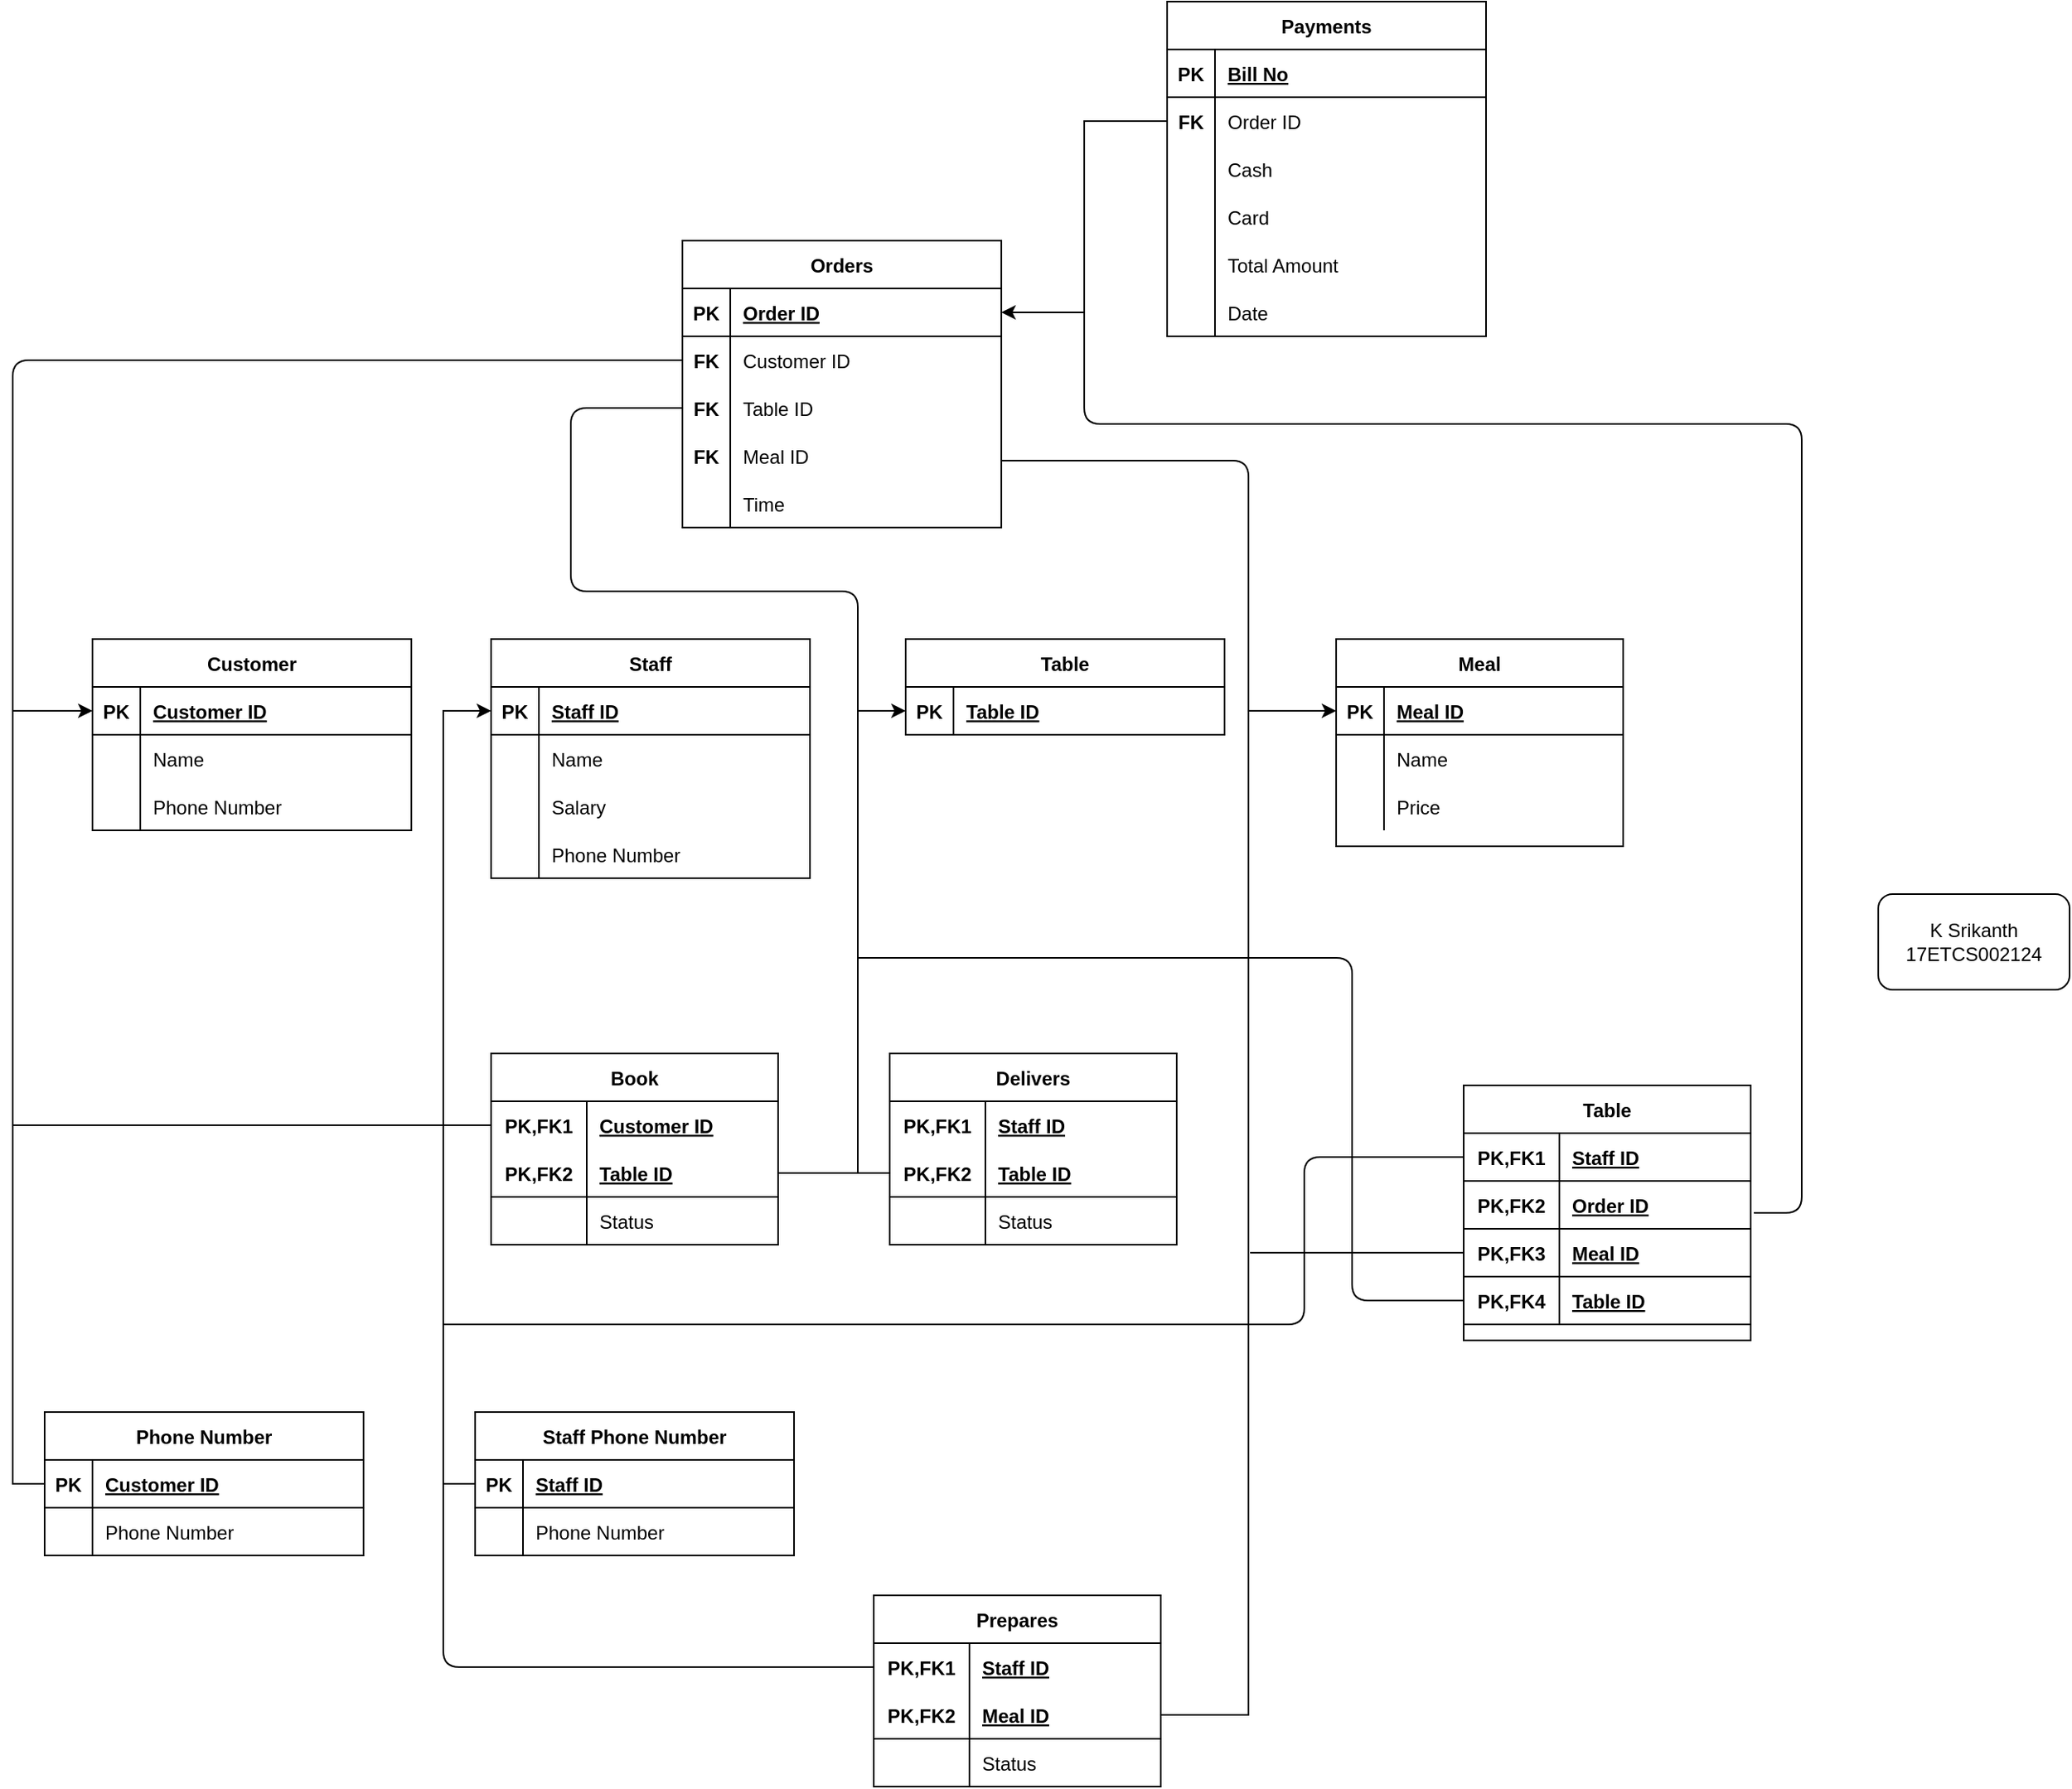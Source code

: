 <mxfile version="13.7.9" type="device"><diagram id="Jc7QZe8ZN4-g-6zNL5SC" name="Page-1"><mxGraphModel dx="1301" dy="1519" grid="1" gridSize="10" guides="1" tooltips="1" connect="1" arrows="1" fold="1" page="1" pageScale="1" pageWidth="827" pageHeight="1169" math="0" shadow="0"><root><mxCell id="0"/><mxCell id="1" parent="0"/><mxCell id="hQKMUgm7WGV3YhE-6k3r-52" value="Staff" style="shape=table;startSize=30;container=1;collapsible=1;childLayout=tableLayout;fixedRows=1;rowLines=0;fontStyle=1;align=center;resizeLast=1;" parent="1" vertex="1"><mxGeometry x="-210" y="-690" width="200" height="150" as="geometry"/></mxCell><mxCell id="hQKMUgm7WGV3YhE-6k3r-53" value="" style="shape=partialRectangle;collapsible=0;dropTarget=0;pointerEvents=0;fillColor=none;top=0;left=0;bottom=1;right=0;points=[[0,0.5],[1,0.5]];portConstraint=eastwest;" parent="hQKMUgm7WGV3YhE-6k3r-52" vertex="1"><mxGeometry y="30" width="200" height="30" as="geometry"/></mxCell><mxCell id="hQKMUgm7WGV3YhE-6k3r-54" value="PK" style="shape=partialRectangle;connectable=0;fillColor=none;top=0;left=0;bottom=0;right=0;fontStyle=1;overflow=hidden;" parent="hQKMUgm7WGV3YhE-6k3r-53" vertex="1"><mxGeometry width="30" height="30" as="geometry"/></mxCell><mxCell id="hQKMUgm7WGV3YhE-6k3r-55" value="Staff ID" style="shape=partialRectangle;connectable=0;fillColor=none;top=0;left=0;bottom=0;right=0;align=left;spacingLeft=6;fontStyle=5;overflow=hidden;" parent="hQKMUgm7WGV3YhE-6k3r-53" vertex="1"><mxGeometry x="30" width="170" height="30" as="geometry"/></mxCell><mxCell id="hQKMUgm7WGV3YhE-6k3r-56" value="" style="shape=partialRectangle;collapsible=0;dropTarget=0;pointerEvents=0;fillColor=none;top=0;left=0;bottom=0;right=0;points=[[0,0.5],[1,0.5]];portConstraint=eastwest;" parent="hQKMUgm7WGV3YhE-6k3r-52" vertex="1"><mxGeometry y="60" width="200" height="30" as="geometry"/></mxCell><mxCell id="hQKMUgm7WGV3YhE-6k3r-57" value="" style="shape=partialRectangle;connectable=0;fillColor=none;top=0;left=0;bottom=0;right=0;editable=1;overflow=hidden;" parent="hQKMUgm7WGV3YhE-6k3r-56" vertex="1"><mxGeometry width="30" height="30" as="geometry"/></mxCell><mxCell id="hQKMUgm7WGV3YhE-6k3r-58" value="Name " style="shape=partialRectangle;connectable=0;fillColor=none;top=0;left=0;bottom=0;right=0;align=left;spacingLeft=6;overflow=hidden;" parent="hQKMUgm7WGV3YhE-6k3r-56" vertex="1"><mxGeometry x="30" width="170" height="30" as="geometry"/></mxCell><mxCell id="hQKMUgm7WGV3YhE-6k3r-62" value="" style="shape=partialRectangle;collapsible=0;dropTarget=0;pointerEvents=0;fillColor=none;top=0;left=0;bottom=0;right=0;points=[[0,0.5],[1,0.5]];portConstraint=eastwest;" parent="hQKMUgm7WGV3YhE-6k3r-52" vertex="1"><mxGeometry y="90" width="200" height="30" as="geometry"/></mxCell><mxCell id="hQKMUgm7WGV3YhE-6k3r-63" value="" style="shape=partialRectangle;connectable=0;fillColor=none;top=0;left=0;bottom=0;right=0;editable=1;overflow=hidden;" parent="hQKMUgm7WGV3YhE-6k3r-62" vertex="1"><mxGeometry width="30" height="30" as="geometry"/></mxCell><mxCell id="hQKMUgm7WGV3YhE-6k3r-64" value="Salary" style="shape=partialRectangle;connectable=0;fillColor=none;top=0;left=0;bottom=0;right=0;align=left;spacingLeft=6;overflow=hidden;" parent="hQKMUgm7WGV3YhE-6k3r-62" vertex="1"><mxGeometry x="30" width="170" height="30" as="geometry"/></mxCell><mxCell id="hQKMUgm7WGV3YhE-6k3r-65" value="" style="shape=partialRectangle;collapsible=0;dropTarget=0;pointerEvents=0;fillColor=none;top=0;left=0;bottom=0;right=0;points=[[0,0.5],[1,0.5]];portConstraint=eastwest;" parent="hQKMUgm7WGV3YhE-6k3r-52" vertex="1"><mxGeometry y="120" width="200" height="30" as="geometry"/></mxCell><mxCell id="hQKMUgm7WGV3YhE-6k3r-66" value="" style="shape=partialRectangle;connectable=0;fillColor=none;top=0;left=0;bottom=0;right=0;editable=1;overflow=hidden;fontStyle=1" parent="hQKMUgm7WGV3YhE-6k3r-65" vertex="1"><mxGeometry width="30" height="30" as="geometry"/></mxCell><mxCell id="hQKMUgm7WGV3YhE-6k3r-67" value="Phone Number" style="shape=partialRectangle;connectable=0;fillColor=none;top=0;left=0;bottom=0;right=0;align=left;spacingLeft=6;overflow=hidden;" parent="hQKMUgm7WGV3YhE-6k3r-65" vertex="1"><mxGeometry x="30" width="170" height="30" as="geometry"/></mxCell><mxCell id="hQKMUgm7WGV3YhE-6k3r-28" value="Customer" style="shape=table;startSize=30;container=1;collapsible=1;childLayout=tableLayout;fixedRows=1;rowLines=0;fontStyle=1;align=center;resizeLast=1;" parent="1" vertex="1"><mxGeometry x="-460" y="-690" width="200" height="120" as="geometry"/></mxCell><mxCell id="hQKMUgm7WGV3YhE-6k3r-29" value="" style="shape=partialRectangle;collapsible=0;dropTarget=0;pointerEvents=0;fillColor=none;top=0;left=0;bottom=1;right=0;points=[[0,0.5],[1,0.5]];portConstraint=eastwest;" parent="hQKMUgm7WGV3YhE-6k3r-28" vertex="1"><mxGeometry y="30" width="200" height="30" as="geometry"/></mxCell><mxCell id="hQKMUgm7WGV3YhE-6k3r-30" value="PK" style="shape=partialRectangle;connectable=0;fillColor=none;top=0;left=0;bottom=0;right=0;fontStyle=1;overflow=hidden;" parent="hQKMUgm7WGV3YhE-6k3r-29" vertex="1"><mxGeometry width="30" height="30" as="geometry"/></mxCell><mxCell id="hQKMUgm7WGV3YhE-6k3r-31" value="Customer ID" style="shape=partialRectangle;connectable=0;fillColor=none;top=0;left=0;bottom=0;right=0;align=left;spacingLeft=6;fontStyle=5;overflow=hidden;" parent="hQKMUgm7WGV3YhE-6k3r-29" vertex="1"><mxGeometry x="30" width="170" height="30" as="geometry"/></mxCell><mxCell id="hQKMUgm7WGV3YhE-6k3r-32" value="" style="shape=partialRectangle;collapsible=0;dropTarget=0;pointerEvents=0;fillColor=none;top=0;left=0;bottom=0;right=0;points=[[0,0.5],[1,0.5]];portConstraint=eastwest;" parent="hQKMUgm7WGV3YhE-6k3r-28" vertex="1"><mxGeometry y="60" width="200" height="30" as="geometry"/></mxCell><mxCell id="hQKMUgm7WGV3YhE-6k3r-33" value="" style="shape=partialRectangle;connectable=0;fillColor=none;top=0;left=0;bottom=0;right=0;editable=1;overflow=hidden;" parent="hQKMUgm7WGV3YhE-6k3r-32" vertex="1"><mxGeometry width="30" height="30" as="geometry"/></mxCell><mxCell id="hQKMUgm7WGV3YhE-6k3r-34" value="Name" style="shape=partialRectangle;connectable=0;fillColor=none;top=0;left=0;bottom=0;right=0;align=left;spacingLeft=6;overflow=hidden;" parent="hQKMUgm7WGV3YhE-6k3r-32" vertex="1"><mxGeometry x="30" width="170" height="30" as="geometry"/></mxCell><mxCell id="hQKMUgm7WGV3YhE-6k3r-35" value="" style="shape=partialRectangle;collapsible=0;dropTarget=0;pointerEvents=0;fillColor=none;top=0;left=0;bottom=0;right=0;points=[[0,0.5],[1,0.5]];portConstraint=eastwest;" parent="hQKMUgm7WGV3YhE-6k3r-28" vertex="1"><mxGeometry y="90" width="200" height="30" as="geometry"/></mxCell><mxCell id="hQKMUgm7WGV3YhE-6k3r-36" value="" style="shape=partialRectangle;connectable=0;fillColor=none;top=0;left=0;bottom=0;right=0;editable=1;overflow=hidden;fontStyle=1" parent="hQKMUgm7WGV3YhE-6k3r-35" vertex="1"><mxGeometry width="30" height="30" as="geometry"/></mxCell><mxCell id="hQKMUgm7WGV3YhE-6k3r-37" value="Phone Number" style="shape=partialRectangle;connectable=0;fillColor=none;top=0;left=0;bottom=0;right=0;align=left;spacingLeft=6;overflow=hidden;" parent="hQKMUgm7WGV3YhE-6k3r-35" vertex="1"><mxGeometry x="30" width="170" height="30" as="geometry"/></mxCell><mxCell id="TeA_0dfh3tlMKXoR7HMo-16" style="edgeStyle=orthogonalEdgeStyle;rounded=0;orthogonalLoop=1;jettySize=auto;html=1;startArrow=classic;startFill=1;endArrow=none;endFill=0;entryX=0;entryY=0.5;entryDx=0;entryDy=0;" edge="1" parent="1" source="hQKMUgm7WGV3YhE-6k3r-53" target="hQKMUgm7WGV3YhE-6k3r-85"><mxGeometry relative="1" as="geometry"><mxPoint x="-240" y="-230" as="targetPoint"/></mxGeometry></mxCell><mxCell id="TeA_0dfh3tlMKXoR7HMo-17" style="edgeStyle=orthogonalEdgeStyle;rounded=0;orthogonalLoop=1;jettySize=auto;html=1;exitX=0;exitY=0.5;exitDx=0;exitDy=0;startArrow=classic;startFill=1;endArrow=none;endFill=0;entryX=0;entryY=0.5;entryDx=0;entryDy=0;" edge="1" parent="1" source="hQKMUgm7WGV3YhE-6k3r-29" target="hQKMUgm7WGV3YhE-6k3r-42"><mxGeometry relative="1" as="geometry"><mxPoint x="-490" y="-100" as="targetPoint"/></mxGeometry></mxCell><mxCell id="TeA_0dfh3tlMKXoR7HMo-18" style="edgeStyle=orthogonalEdgeStyle;rounded=0;orthogonalLoop=1;jettySize=auto;html=1;exitX=0;exitY=0.5;exitDx=0;exitDy=0;startArrow=classic;startFill=1;endArrow=none;endFill=0;entryX=0;entryY=0.5;entryDx=0;entryDy=0;" edge="1" parent="1" source="hQKMUgm7WGV3YhE-6k3r-96" target="hQKMUgm7WGV3YhE-6k3r-185"><mxGeometry relative="1" as="geometry"><mxPoint x="10" y="160" as="targetPoint"/></mxGeometry></mxCell><mxCell id="hQKMUgm7WGV3YhE-6k3r-95" value="Table" style="shape=table;startSize=30;container=1;collapsible=1;childLayout=tableLayout;fixedRows=1;rowLines=0;fontStyle=1;align=center;resizeLast=1;" parent="1" vertex="1"><mxGeometry x="50" y="-690" width="200" height="60" as="geometry"/></mxCell><mxCell id="hQKMUgm7WGV3YhE-6k3r-96" value="" style="shape=partialRectangle;collapsible=0;dropTarget=0;pointerEvents=0;fillColor=none;top=0;left=0;bottom=1;right=0;points=[[0,0.5],[1,0.5]];portConstraint=eastwest;" parent="hQKMUgm7WGV3YhE-6k3r-95" vertex="1"><mxGeometry y="30" width="200" height="30" as="geometry"/></mxCell><mxCell id="hQKMUgm7WGV3YhE-6k3r-97" value="PK" style="shape=partialRectangle;connectable=0;fillColor=none;top=0;left=0;bottom=0;right=0;fontStyle=1;overflow=hidden;" parent="hQKMUgm7WGV3YhE-6k3r-96" vertex="1"><mxGeometry width="30" height="30" as="geometry"/></mxCell><mxCell id="hQKMUgm7WGV3YhE-6k3r-98" value="Table ID" style="shape=partialRectangle;connectable=0;fillColor=none;top=0;left=0;bottom=0;right=0;align=left;spacingLeft=6;fontStyle=5;overflow=hidden;" parent="hQKMUgm7WGV3YhE-6k3r-96" vertex="1"><mxGeometry x="30" width="170" height="30" as="geometry"/></mxCell><mxCell id="axjzP1VqezlNI-bHEFfX-27" value="Meal" style="shape=table;startSize=30;container=1;collapsible=1;childLayout=tableLayout;fixedRows=1;rowLines=0;fontStyle=1;align=center;resizeLast=1;" parent="1" vertex="1"><mxGeometry x="320" y="-690" width="180" height="130" as="geometry"/></mxCell><mxCell id="axjzP1VqezlNI-bHEFfX-28" value="" style="shape=partialRectangle;collapsible=0;dropTarget=0;pointerEvents=0;fillColor=none;top=0;left=0;bottom=1;right=0;points=[[0,0.5],[1,0.5]];portConstraint=eastwest;" parent="axjzP1VqezlNI-bHEFfX-27" vertex="1"><mxGeometry y="30" width="180" height="30" as="geometry"/></mxCell><mxCell id="axjzP1VqezlNI-bHEFfX-29" value="PK" style="shape=partialRectangle;connectable=0;fillColor=none;top=0;left=0;bottom=0;right=0;fontStyle=1;overflow=hidden;" parent="axjzP1VqezlNI-bHEFfX-28" vertex="1"><mxGeometry width="30" height="30" as="geometry"/></mxCell><mxCell id="axjzP1VqezlNI-bHEFfX-30" value="Meal ID" style="shape=partialRectangle;connectable=0;fillColor=none;top=0;left=0;bottom=0;right=0;align=left;spacingLeft=6;fontStyle=5;overflow=hidden;" parent="axjzP1VqezlNI-bHEFfX-28" vertex="1"><mxGeometry x="30" width="150" height="30" as="geometry"/></mxCell><mxCell id="axjzP1VqezlNI-bHEFfX-31" value="" style="shape=partialRectangle;collapsible=0;dropTarget=0;pointerEvents=0;fillColor=none;top=0;left=0;bottom=0;right=0;points=[[0,0.5],[1,0.5]];portConstraint=eastwest;" parent="axjzP1VqezlNI-bHEFfX-27" vertex="1"><mxGeometry y="60" width="180" height="30" as="geometry"/></mxCell><mxCell id="axjzP1VqezlNI-bHEFfX-32" value="" style="shape=partialRectangle;connectable=0;fillColor=none;top=0;left=0;bottom=0;right=0;editable=1;overflow=hidden;" parent="axjzP1VqezlNI-bHEFfX-31" vertex="1"><mxGeometry width="30" height="30" as="geometry"/></mxCell><mxCell id="axjzP1VqezlNI-bHEFfX-33" value="Name" style="shape=partialRectangle;connectable=0;fillColor=none;top=0;left=0;bottom=0;right=0;align=left;spacingLeft=6;overflow=hidden;" parent="axjzP1VqezlNI-bHEFfX-31" vertex="1"><mxGeometry x="30" width="150" height="30" as="geometry"/></mxCell><mxCell id="axjzP1VqezlNI-bHEFfX-34" value="" style="shape=partialRectangle;collapsible=0;dropTarget=0;pointerEvents=0;fillColor=none;top=0;left=0;bottom=0;right=0;points=[[0,0.5],[1,0.5]];portConstraint=eastwest;" parent="axjzP1VqezlNI-bHEFfX-27" vertex="1"><mxGeometry y="90" width="180" height="30" as="geometry"/></mxCell><mxCell id="axjzP1VqezlNI-bHEFfX-35" value="" style="shape=partialRectangle;connectable=0;fillColor=none;top=0;left=0;bottom=0;right=0;editable=1;overflow=hidden;" parent="axjzP1VqezlNI-bHEFfX-34" vertex="1"><mxGeometry width="30" height="30" as="geometry"/></mxCell><mxCell id="axjzP1VqezlNI-bHEFfX-36" value="Price" style="shape=partialRectangle;connectable=0;fillColor=none;top=0;left=0;bottom=0;right=0;align=left;spacingLeft=6;overflow=hidden;" parent="axjzP1VqezlNI-bHEFfX-34" vertex="1"><mxGeometry x="30" width="150" height="30" as="geometry"/></mxCell><mxCell id="TeA_0dfh3tlMKXoR7HMo-19" style="edgeStyle=orthogonalEdgeStyle;rounded=0;orthogonalLoop=1;jettySize=auto;html=1;startArrow=classic;startFill=1;endArrow=none;endFill=0;entryX=1;entryY=0.5;entryDx=0;entryDy=0;" edge="1" parent="1" source="axjzP1VqezlNI-bHEFfX-28" target="TeA_0dfh3tlMKXoR7HMo-5"><mxGeometry relative="1" as="geometry"><mxPoint x="290" as="targetPoint"/></mxGeometry></mxCell><mxCell id="hQKMUgm7WGV3YhE-6k3r-41" value="Phone Number" style="shape=table;startSize=30;container=1;collapsible=1;childLayout=tableLayout;fixedRows=1;rowLines=0;fontStyle=1;align=center;resizeLast=1;" parent="1" vertex="1"><mxGeometry x="-490" y="-205" width="200" height="90" as="geometry"/></mxCell><mxCell id="hQKMUgm7WGV3YhE-6k3r-42" value="" style="shape=partialRectangle;collapsible=0;dropTarget=0;pointerEvents=0;fillColor=none;top=0;left=0;bottom=1;right=0;points=[[0,0.5],[1,0.5]];portConstraint=eastwest;" parent="hQKMUgm7WGV3YhE-6k3r-41" vertex="1"><mxGeometry y="30" width="200" height="30" as="geometry"/></mxCell><mxCell id="hQKMUgm7WGV3YhE-6k3r-43" value="PK" style="shape=partialRectangle;connectable=0;fillColor=none;top=0;left=0;bottom=0;right=0;fontStyle=1;overflow=hidden;" parent="hQKMUgm7WGV3YhE-6k3r-42" vertex="1"><mxGeometry width="30" height="30" as="geometry"/></mxCell><mxCell id="hQKMUgm7WGV3YhE-6k3r-44" value="Customer ID" style="shape=partialRectangle;connectable=0;fillColor=none;top=0;left=0;bottom=0;right=0;align=left;spacingLeft=6;fontStyle=5;overflow=hidden;" parent="hQKMUgm7WGV3YhE-6k3r-42" vertex="1"><mxGeometry x="30" width="170" height="30" as="geometry"/></mxCell><mxCell id="hQKMUgm7WGV3YhE-6k3r-45" value="" style="shape=partialRectangle;collapsible=0;dropTarget=0;pointerEvents=0;fillColor=none;top=0;left=0;bottom=0;right=0;points=[[0,0.5],[1,0.5]];portConstraint=eastwest;" parent="hQKMUgm7WGV3YhE-6k3r-41" vertex="1"><mxGeometry y="60" width="200" height="30" as="geometry"/></mxCell><mxCell id="hQKMUgm7WGV3YhE-6k3r-46" value="" style="shape=partialRectangle;connectable=0;fillColor=none;top=0;left=0;bottom=0;right=0;editable=1;overflow=hidden;" parent="hQKMUgm7WGV3YhE-6k3r-45" vertex="1"><mxGeometry width="30" height="30" as="geometry"/></mxCell><mxCell id="hQKMUgm7WGV3YhE-6k3r-47" value="Phone Number" style="shape=partialRectangle;connectable=0;fillColor=none;top=0;left=0;bottom=0;right=0;align=left;spacingLeft=6;overflow=hidden;" parent="hQKMUgm7WGV3YhE-6k3r-45" vertex="1"><mxGeometry x="30" width="170" height="30" as="geometry"/></mxCell><mxCell id="TeA_0dfh3tlMKXoR7HMo-1" value="Prepares" style="shape=table;startSize=30;container=1;collapsible=1;childLayout=tableLayout;fixedRows=1;rowLines=0;fontStyle=1;align=center;resizeLast=1;" vertex="1" parent="1"><mxGeometry x="30" y="-90" width="180" height="120" as="geometry"/></mxCell><mxCell id="TeA_0dfh3tlMKXoR7HMo-2" value="" style="shape=partialRectangle;collapsible=0;dropTarget=0;pointerEvents=0;fillColor=none;top=0;left=0;bottom=0;right=0;points=[[0,0.5],[1,0.5]];portConstraint=eastwest;" vertex="1" parent="TeA_0dfh3tlMKXoR7HMo-1"><mxGeometry y="30" width="180" height="30" as="geometry"/></mxCell><mxCell id="TeA_0dfh3tlMKXoR7HMo-3" value="PK,FK1" style="shape=partialRectangle;connectable=0;fillColor=none;top=0;left=0;bottom=0;right=0;fontStyle=1;overflow=hidden;" vertex="1" parent="TeA_0dfh3tlMKXoR7HMo-2"><mxGeometry width="60" height="30" as="geometry"/></mxCell><mxCell id="TeA_0dfh3tlMKXoR7HMo-4" value="Staff ID" style="shape=partialRectangle;connectable=0;fillColor=none;top=0;left=0;bottom=0;right=0;align=left;spacingLeft=6;fontStyle=5;overflow=hidden;" vertex="1" parent="TeA_0dfh3tlMKXoR7HMo-2"><mxGeometry x="60" width="120" height="30" as="geometry"/></mxCell><mxCell id="TeA_0dfh3tlMKXoR7HMo-5" value="" style="shape=partialRectangle;collapsible=0;dropTarget=0;pointerEvents=0;fillColor=none;top=0;left=0;bottom=1;right=0;points=[[0,0.5],[1,0.5]];portConstraint=eastwest;" vertex="1" parent="TeA_0dfh3tlMKXoR7HMo-1"><mxGeometry y="60" width="180" height="30" as="geometry"/></mxCell><mxCell id="TeA_0dfh3tlMKXoR7HMo-6" value="PK,FK2" style="shape=partialRectangle;connectable=0;fillColor=none;top=0;left=0;bottom=0;right=0;fontStyle=1;overflow=hidden;" vertex="1" parent="TeA_0dfh3tlMKXoR7HMo-5"><mxGeometry width="60" height="30" as="geometry"/></mxCell><mxCell id="TeA_0dfh3tlMKXoR7HMo-7" value="Meal ID" style="shape=partialRectangle;connectable=0;fillColor=none;top=0;left=0;bottom=0;right=0;align=left;spacingLeft=6;fontStyle=5;overflow=hidden;" vertex="1" parent="TeA_0dfh3tlMKXoR7HMo-5"><mxGeometry x="60" width="120" height="30" as="geometry"/></mxCell><mxCell id="TeA_0dfh3tlMKXoR7HMo-8" value="" style="shape=partialRectangle;collapsible=0;dropTarget=0;pointerEvents=0;fillColor=none;top=0;left=0;bottom=0;right=0;points=[[0,0.5],[1,0.5]];portConstraint=eastwest;" vertex="1" parent="TeA_0dfh3tlMKXoR7HMo-1"><mxGeometry y="90" width="180" height="30" as="geometry"/></mxCell><mxCell id="TeA_0dfh3tlMKXoR7HMo-9" value="" style="shape=partialRectangle;connectable=0;fillColor=none;top=0;left=0;bottom=0;right=0;editable=1;overflow=hidden;" vertex="1" parent="TeA_0dfh3tlMKXoR7HMo-8"><mxGeometry width="60" height="30" as="geometry"/></mxCell><mxCell id="TeA_0dfh3tlMKXoR7HMo-10" value="Status" style="shape=partialRectangle;connectable=0;fillColor=none;top=0;left=0;bottom=0;right=0;align=left;spacingLeft=6;overflow=hidden;" vertex="1" parent="TeA_0dfh3tlMKXoR7HMo-8"><mxGeometry x="60" width="120" height="30" as="geometry"/></mxCell><mxCell id="hQKMUgm7WGV3YhE-6k3r-84" value="Staff Phone Number" style="shape=table;startSize=30;container=1;collapsible=1;childLayout=tableLayout;fixedRows=1;rowLines=0;fontStyle=1;align=center;resizeLast=1;" parent="1" vertex="1"><mxGeometry x="-220" y="-205" width="200" height="90" as="geometry"/></mxCell><mxCell id="hQKMUgm7WGV3YhE-6k3r-85" value="" style="shape=partialRectangle;collapsible=0;dropTarget=0;pointerEvents=0;fillColor=none;top=0;left=0;bottom=1;right=0;points=[[0,0.5],[1,0.5]];portConstraint=eastwest;" parent="hQKMUgm7WGV3YhE-6k3r-84" vertex="1"><mxGeometry y="30" width="200" height="30" as="geometry"/></mxCell><mxCell id="hQKMUgm7WGV3YhE-6k3r-86" value="PK" style="shape=partialRectangle;connectable=0;fillColor=none;top=0;left=0;bottom=0;right=0;fontStyle=1;overflow=hidden;" parent="hQKMUgm7WGV3YhE-6k3r-85" vertex="1"><mxGeometry width="30" height="30" as="geometry"/></mxCell><mxCell id="hQKMUgm7WGV3YhE-6k3r-87" value="Staff ID" style="shape=partialRectangle;connectable=0;fillColor=none;top=0;left=0;bottom=0;right=0;align=left;spacingLeft=6;fontStyle=5;overflow=hidden;" parent="hQKMUgm7WGV3YhE-6k3r-85" vertex="1"><mxGeometry x="30" width="170" height="30" as="geometry"/></mxCell><mxCell id="hQKMUgm7WGV3YhE-6k3r-88" value="" style="shape=partialRectangle;collapsible=0;dropTarget=0;pointerEvents=0;fillColor=none;top=0;left=0;bottom=0;right=0;points=[[0,0.5],[1,0.5]];portConstraint=eastwest;" parent="hQKMUgm7WGV3YhE-6k3r-84" vertex="1"><mxGeometry y="60" width="200" height="30" as="geometry"/></mxCell><mxCell id="hQKMUgm7WGV3YhE-6k3r-89" value="" style="shape=partialRectangle;connectable=0;fillColor=none;top=0;left=0;bottom=0;right=0;editable=1;overflow=hidden;" parent="hQKMUgm7WGV3YhE-6k3r-88" vertex="1"><mxGeometry width="30" height="30" as="geometry"/></mxCell><mxCell id="hQKMUgm7WGV3YhE-6k3r-90" value="Phone Number" style="shape=partialRectangle;connectable=0;fillColor=none;top=0;left=0;bottom=0;right=0;align=left;spacingLeft=6;overflow=hidden;" parent="hQKMUgm7WGV3YhE-6k3r-88" vertex="1"><mxGeometry x="30" width="170" height="30" as="geometry"/></mxCell><mxCell id="TeA_0dfh3tlMKXoR7HMo-20" value="" style="endArrow=none;html=1;exitX=0;exitY=0.5;exitDx=0;exitDy=0;" edge="1" parent="1" source="TeA_0dfh3tlMKXoR7HMo-2"><mxGeometry width="50" height="50" relative="1" as="geometry"><mxPoint x="90" y="-200" as="sourcePoint"/><mxPoint x="-240" y="-160" as="targetPoint"/><Array as="points"><mxPoint x="-240" y="-45"/></Array></mxGeometry></mxCell><mxCell id="hQKMUgm7WGV3YhE-6k3r-191" value="Book" style="shape=table;startSize=30;container=1;collapsible=1;childLayout=tableLayout;fixedRows=1;rowLines=0;fontStyle=1;align=center;resizeLast=1;" parent="1" vertex="1"><mxGeometry x="-210" y="-430" width="180" height="120" as="geometry"/></mxCell><mxCell id="hQKMUgm7WGV3YhE-6k3r-192" value="" style="shape=partialRectangle;collapsible=0;dropTarget=0;pointerEvents=0;fillColor=none;top=0;left=0;bottom=0;right=0;points=[[0,0.5],[1,0.5]];portConstraint=eastwest;" parent="hQKMUgm7WGV3YhE-6k3r-191" vertex="1"><mxGeometry y="30" width="180" height="30" as="geometry"/></mxCell><mxCell id="hQKMUgm7WGV3YhE-6k3r-193" value="PK,FK1" style="shape=partialRectangle;connectable=0;fillColor=none;top=0;left=0;bottom=0;right=0;fontStyle=1;overflow=hidden;" parent="hQKMUgm7WGV3YhE-6k3r-192" vertex="1"><mxGeometry width="60" height="30" as="geometry"/></mxCell><mxCell id="hQKMUgm7WGV3YhE-6k3r-194" value="Customer ID" style="shape=partialRectangle;connectable=0;fillColor=none;top=0;left=0;bottom=0;right=0;align=left;spacingLeft=6;fontStyle=5;overflow=hidden;" parent="hQKMUgm7WGV3YhE-6k3r-192" vertex="1"><mxGeometry x="60" width="120" height="30" as="geometry"/></mxCell><mxCell id="hQKMUgm7WGV3YhE-6k3r-195" value="" style="shape=partialRectangle;collapsible=0;dropTarget=0;pointerEvents=0;fillColor=none;top=0;left=0;bottom=1;right=0;points=[[0,0.5],[1,0.5]];portConstraint=eastwest;" parent="hQKMUgm7WGV3YhE-6k3r-191" vertex="1"><mxGeometry y="60" width="180" height="30" as="geometry"/></mxCell><mxCell id="hQKMUgm7WGV3YhE-6k3r-196" value="PK,FK2" style="shape=partialRectangle;connectable=0;fillColor=none;top=0;left=0;bottom=0;right=0;fontStyle=1;overflow=hidden;" parent="hQKMUgm7WGV3YhE-6k3r-195" vertex="1"><mxGeometry width="60" height="30" as="geometry"/></mxCell><mxCell id="hQKMUgm7WGV3YhE-6k3r-197" value="Table ID" style="shape=partialRectangle;connectable=0;fillColor=none;top=0;left=0;bottom=0;right=0;align=left;spacingLeft=6;fontStyle=5;overflow=hidden;" parent="hQKMUgm7WGV3YhE-6k3r-195" vertex="1"><mxGeometry x="60" width="120" height="30" as="geometry"/></mxCell><mxCell id="hQKMUgm7WGV3YhE-6k3r-198" value="" style="shape=partialRectangle;collapsible=0;dropTarget=0;pointerEvents=0;fillColor=none;top=0;left=0;bottom=0;right=0;points=[[0,0.5],[1,0.5]];portConstraint=eastwest;" parent="hQKMUgm7WGV3YhE-6k3r-191" vertex="1"><mxGeometry y="90" width="180" height="30" as="geometry"/></mxCell><mxCell id="hQKMUgm7WGV3YhE-6k3r-199" value="" style="shape=partialRectangle;connectable=0;fillColor=none;top=0;left=0;bottom=0;right=0;editable=1;overflow=hidden;" parent="hQKMUgm7WGV3YhE-6k3r-198" vertex="1"><mxGeometry width="60" height="30" as="geometry"/></mxCell><mxCell id="hQKMUgm7WGV3YhE-6k3r-200" value="Status" style="shape=partialRectangle;connectable=0;fillColor=none;top=0;left=0;bottom=0;right=0;align=left;spacingLeft=6;overflow=hidden;" parent="hQKMUgm7WGV3YhE-6k3r-198" vertex="1"><mxGeometry x="60" width="120" height="30" as="geometry"/></mxCell><mxCell id="TeA_0dfh3tlMKXoR7HMo-21" value="" style="endArrow=none;html=1;exitX=1;exitY=0.5;exitDx=0;exitDy=0;" edge="1" parent="1" source="hQKMUgm7WGV3YhE-6k3r-195"><mxGeometry width="50" height="50" relative="1" as="geometry"><mxPoint x="130" y="-240" as="sourcePoint"/><mxPoint x="20" y="-355" as="targetPoint"/></mxGeometry></mxCell><mxCell id="hQKMUgm7WGV3YhE-6k3r-181" value="Delivers" style="shape=table;startSize=30;container=1;collapsible=1;childLayout=tableLayout;fixedRows=1;rowLines=0;fontStyle=1;align=center;resizeLast=1;" parent="1" vertex="1"><mxGeometry x="40" y="-430" width="180" height="120" as="geometry"/></mxCell><mxCell id="hQKMUgm7WGV3YhE-6k3r-182" value="" style="shape=partialRectangle;collapsible=0;dropTarget=0;pointerEvents=0;fillColor=none;top=0;left=0;bottom=0;right=0;points=[[0,0.5],[1,0.5]];portConstraint=eastwest;" parent="hQKMUgm7WGV3YhE-6k3r-181" vertex="1"><mxGeometry y="30" width="180" height="30" as="geometry"/></mxCell><mxCell id="hQKMUgm7WGV3YhE-6k3r-183" value="PK,FK1" style="shape=partialRectangle;connectable=0;fillColor=none;top=0;left=0;bottom=0;right=0;fontStyle=1;overflow=hidden;" parent="hQKMUgm7WGV3YhE-6k3r-182" vertex="1"><mxGeometry width="60" height="30" as="geometry"/></mxCell><mxCell id="hQKMUgm7WGV3YhE-6k3r-184" value="Staff ID" style="shape=partialRectangle;connectable=0;fillColor=none;top=0;left=0;bottom=0;right=0;align=left;spacingLeft=6;fontStyle=5;overflow=hidden;" parent="hQKMUgm7WGV3YhE-6k3r-182" vertex="1"><mxGeometry x="60" width="120" height="30" as="geometry"/></mxCell><mxCell id="hQKMUgm7WGV3YhE-6k3r-185" value="" style="shape=partialRectangle;collapsible=0;dropTarget=0;pointerEvents=0;fillColor=none;top=0;left=0;bottom=1;right=0;points=[[0,0.5],[1,0.5]];portConstraint=eastwest;" parent="hQKMUgm7WGV3YhE-6k3r-181" vertex="1"><mxGeometry y="60" width="180" height="30" as="geometry"/></mxCell><mxCell id="hQKMUgm7WGV3YhE-6k3r-186" value="PK,FK2" style="shape=partialRectangle;connectable=0;fillColor=none;top=0;left=0;bottom=0;right=0;fontStyle=1;overflow=hidden;" parent="hQKMUgm7WGV3YhE-6k3r-185" vertex="1"><mxGeometry width="60" height="30" as="geometry"/></mxCell><mxCell id="hQKMUgm7WGV3YhE-6k3r-187" value="Table ID" style="shape=partialRectangle;connectable=0;fillColor=none;top=0;left=0;bottom=0;right=0;align=left;spacingLeft=6;fontStyle=5;overflow=hidden;" parent="hQKMUgm7WGV3YhE-6k3r-185" vertex="1"><mxGeometry x="60" width="120" height="30" as="geometry"/></mxCell><mxCell id="hQKMUgm7WGV3YhE-6k3r-188" value="" style="shape=partialRectangle;collapsible=0;dropTarget=0;pointerEvents=0;fillColor=none;top=0;left=0;bottom=0;right=0;points=[[0,0.5],[1,0.5]];portConstraint=eastwest;" parent="hQKMUgm7WGV3YhE-6k3r-181" vertex="1"><mxGeometry y="90" width="180" height="30" as="geometry"/></mxCell><mxCell id="hQKMUgm7WGV3YhE-6k3r-189" value="" style="shape=partialRectangle;connectable=0;fillColor=none;top=0;left=0;bottom=0;right=0;editable=1;overflow=hidden;" parent="hQKMUgm7WGV3YhE-6k3r-188" vertex="1"><mxGeometry width="60" height="30" as="geometry"/></mxCell><mxCell id="hQKMUgm7WGV3YhE-6k3r-190" value="Status" style="shape=partialRectangle;connectable=0;fillColor=none;top=0;left=0;bottom=0;right=0;align=left;spacingLeft=6;overflow=hidden;" parent="hQKMUgm7WGV3YhE-6k3r-188" vertex="1"><mxGeometry x="60" width="120" height="30" as="geometry"/></mxCell><mxCell id="TeA_0dfh3tlMKXoR7HMo-22" value="" style="endArrow=none;html=1;entryX=0;entryY=0.5;entryDx=0;entryDy=0;" edge="1" parent="1" target="hQKMUgm7WGV3YhE-6k3r-192"><mxGeometry width="50" height="50" relative="1" as="geometry"><mxPoint x="-510" y="-385" as="sourcePoint"/><mxPoint y="-550" as="targetPoint"/></mxGeometry></mxCell><mxCell id="hQKMUgm7WGV3YhE-6k3r-111" value="Orders" style="shape=table;startSize=30;container=1;collapsible=1;childLayout=tableLayout;fixedRows=1;rowLines=0;fontStyle=1;align=center;resizeLast=1;" parent="1" vertex="1"><mxGeometry x="-90" y="-940" width="200" height="180" as="geometry"/></mxCell><mxCell id="hQKMUgm7WGV3YhE-6k3r-112" value="" style="shape=partialRectangle;collapsible=0;dropTarget=0;pointerEvents=0;fillColor=none;top=0;left=0;bottom=1;right=0;points=[[0,0.5],[1,0.5]];portConstraint=eastwest;" parent="hQKMUgm7WGV3YhE-6k3r-111" vertex="1"><mxGeometry y="30" width="200" height="30" as="geometry"/></mxCell><mxCell id="hQKMUgm7WGV3YhE-6k3r-113" value="PK" style="shape=partialRectangle;connectable=0;fillColor=none;top=0;left=0;bottom=0;right=0;fontStyle=1;overflow=hidden;" parent="hQKMUgm7WGV3YhE-6k3r-112" vertex="1"><mxGeometry width="30" height="30" as="geometry"/></mxCell><mxCell id="hQKMUgm7WGV3YhE-6k3r-114" value="Order ID" style="shape=partialRectangle;connectable=0;fillColor=none;top=0;left=0;bottom=0;right=0;align=left;spacingLeft=6;fontStyle=5;overflow=hidden;" parent="hQKMUgm7WGV3YhE-6k3r-112" vertex="1"><mxGeometry x="30" width="170" height="30" as="geometry"/></mxCell><mxCell id="hQKMUgm7WGV3YhE-6k3r-115" value="" style="shape=partialRectangle;collapsible=0;dropTarget=0;pointerEvents=0;fillColor=none;top=0;left=0;bottom=0;right=0;points=[[0,0.5],[1,0.5]];portConstraint=eastwest;" parent="hQKMUgm7WGV3YhE-6k3r-111" vertex="1"><mxGeometry y="60" width="200" height="30" as="geometry"/></mxCell><mxCell id="hQKMUgm7WGV3YhE-6k3r-116" value="FK" style="shape=partialRectangle;connectable=0;fillColor=none;top=0;left=0;bottom=0;right=0;editable=1;overflow=hidden;fontStyle=1" parent="hQKMUgm7WGV3YhE-6k3r-115" vertex="1"><mxGeometry width="30" height="30" as="geometry"/></mxCell><mxCell id="hQKMUgm7WGV3YhE-6k3r-117" value="Customer ID" style="shape=partialRectangle;connectable=0;fillColor=none;top=0;left=0;bottom=0;right=0;align=left;spacingLeft=6;overflow=hidden;" parent="hQKMUgm7WGV3YhE-6k3r-115" vertex="1"><mxGeometry x="30" width="170" height="30" as="geometry"/></mxCell><mxCell id="hQKMUgm7WGV3YhE-6k3r-118" value="" style="shape=partialRectangle;collapsible=0;dropTarget=0;pointerEvents=0;fillColor=none;top=0;left=0;bottom=0;right=0;points=[[0,0.5],[1,0.5]];portConstraint=eastwest;" parent="hQKMUgm7WGV3YhE-6k3r-111" vertex="1"><mxGeometry y="90" width="200" height="30" as="geometry"/></mxCell><mxCell id="hQKMUgm7WGV3YhE-6k3r-119" value="FK" style="shape=partialRectangle;connectable=0;fillColor=none;top=0;left=0;bottom=0;right=0;editable=1;overflow=hidden;fontStyle=1" parent="hQKMUgm7WGV3YhE-6k3r-118" vertex="1"><mxGeometry width="30" height="30" as="geometry"/></mxCell><mxCell id="hQKMUgm7WGV3YhE-6k3r-120" value="Table ID" style="shape=partialRectangle;connectable=0;fillColor=none;top=0;left=0;bottom=0;right=0;align=left;spacingLeft=6;overflow=hidden;" parent="hQKMUgm7WGV3YhE-6k3r-118" vertex="1"><mxGeometry x="30" width="170" height="30" as="geometry"/></mxCell><mxCell id="hQKMUgm7WGV3YhE-6k3r-121" value="" style="shape=partialRectangle;collapsible=0;dropTarget=0;pointerEvents=0;fillColor=none;top=0;left=0;bottom=0;right=0;points=[[0,0.5],[1,0.5]];portConstraint=eastwest;" parent="hQKMUgm7WGV3YhE-6k3r-111" vertex="1"><mxGeometry y="120" width="200" height="30" as="geometry"/></mxCell><mxCell id="hQKMUgm7WGV3YhE-6k3r-122" value="FK" style="shape=partialRectangle;connectable=0;fillColor=none;top=0;left=0;bottom=0;right=0;editable=1;overflow=hidden;fontStyle=1" parent="hQKMUgm7WGV3YhE-6k3r-121" vertex="1"><mxGeometry width="30" height="30" as="geometry"/></mxCell><mxCell id="hQKMUgm7WGV3YhE-6k3r-123" value="Meal ID" style="shape=partialRectangle;connectable=0;fillColor=none;top=0;left=0;bottom=0;right=0;align=left;spacingLeft=6;overflow=hidden;" parent="hQKMUgm7WGV3YhE-6k3r-121" vertex="1"><mxGeometry x="30" width="170" height="30" as="geometry"/></mxCell><mxCell id="hQKMUgm7WGV3YhE-6k3r-124" value="" style="shape=partialRectangle;collapsible=0;dropTarget=0;pointerEvents=0;fillColor=none;top=0;left=0;bottom=0;right=0;points=[[0,0.5],[1,0.5]];portConstraint=eastwest;" parent="hQKMUgm7WGV3YhE-6k3r-111" vertex="1"><mxGeometry y="150" width="200" height="30" as="geometry"/></mxCell><mxCell id="hQKMUgm7WGV3YhE-6k3r-125" value="" style="shape=partialRectangle;connectable=0;fillColor=none;top=0;left=0;bottom=0;right=0;editable=1;overflow=hidden;fontStyle=1" parent="hQKMUgm7WGV3YhE-6k3r-124" vertex="1"><mxGeometry width="30" height="30" as="geometry"/></mxCell><mxCell id="hQKMUgm7WGV3YhE-6k3r-126" value="Time " style="shape=partialRectangle;connectable=0;fillColor=none;top=0;left=0;bottom=0;right=0;align=left;spacingLeft=6;overflow=hidden;" parent="hQKMUgm7WGV3YhE-6k3r-124" vertex="1"><mxGeometry x="30" width="170" height="30" as="geometry"/></mxCell><mxCell id="TeA_0dfh3tlMKXoR7HMo-23" value="" style="endArrow=none;html=1;entryX=0;entryY=0.5;entryDx=0;entryDy=0;" edge="1" parent="1" target="hQKMUgm7WGV3YhE-6k3r-115"><mxGeometry width="50" height="50" relative="1" as="geometry"><mxPoint x="-510" y="-640" as="sourcePoint"/><mxPoint y="-680" as="targetPoint"/><Array as="points"><mxPoint x="-510" y="-865"/></Array></mxGeometry></mxCell><mxCell id="TeA_0dfh3tlMKXoR7HMo-24" value="" style="endArrow=none;html=1;exitX=0;exitY=0.5;exitDx=0;exitDy=0;" edge="1" parent="1" source="hQKMUgm7WGV3YhE-6k3r-118"><mxGeometry width="50" height="50" relative="1" as="geometry"><mxPoint x="-50" y="-630" as="sourcePoint"/><mxPoint x="20" y="-640" as="targetPoint"/><Array as="points"><mxPoint x="-160" y="-835"/><mxPoint x="-160" y="-720"/><mxPoint x="20" y="-720"/></Array></mxGeometry></mxCell><mxCell id="TeA_0dfh3tlMKXoR7HMo-25" value="" style="endArrow=none;html=1;" edge="1" parent="1"><mxGeometry width="50" height="50" relative="1" as="geometry"><mxPoint x="265" y="-640" as="sourcePoint"/><mxPoint x="110" y="-802" as="targetPoint"/><Array as="points"><mxPoint x="265" y="-802"/></Array></mxGeometry></mxCell><mxCell id="hQKMUgm7WGV3YhE-6k3r-128" value="Payments" style="shape=table;startSize=30;container=1;collapsible=1;childLayout=tableLayout;fixedRows=1;rowLines=0;fontStyle=1;align=center;resizeLast=1;" parent="1" vertex="1"><mxGeometry x="214" y="-1090" width="200" height="210" as="geometry"/></mxCell><mxCell id="hQKMUgm7WGV3YhE-6k3r-129" value="" style="shape=partialRectangle;collapsible=0;dropTarget=0;pointerEvents=0;fillColor=none;top=0;left=0;bottom=1;right=0;points=[[0,0.5],[1,0.5]];portConstraint=eastwest;" parent="hQKMUgm7WGV3YhE-6k3r-128" vertex="1"><mxGeometry y="30" width="200" height="30" as="geometry"/></mxCell><mxCell id="hQKMUgm7WGV3YhE-6k3r-130" value="PK" style="shape=partialRectangle;connectable=0;fillColor=none;top=0;left=0;bottom=0;right=0;fontStyle=1;overflow=hidden;" parent="hQKMUgm7WGV3YhE-6k3r-129" vertex="1"><mxGeometry width="30" height="30" as="geometry"/></mxCell><mxCell id="hQKMUgm7WGV3YhE-6k3r-131" value="Bill No" style="shape=partialRectangle;connectable=0;fillColor=none;top=0;left=0;bottom=0;right=0;align=left;spacingLeft=6;fontStyle=5;overflow=hidden;" parent="hQKMUgm7WGV3YhE-6k3r-129" vertex="1"><mxGeometry x="30" width="170" height="30" as="geometry"/></mxCell><mxCell id="hQKMUgm7WGV3YhE-6k3r-132" value="" style="shape=partialRectangle;collapsible=0;dropTarget=0;pointerEvents=0;fillColor=none;top=0;left=0;bottom=0;right=0;points=[[0,0.5],[1,0.5]];portConstraint=eastwest;" parent="hQKMUgm7WGV3YhE-6k3r-128" vertex="1"><mxGeometry y="60" width="200" height="30" as="geometry"/></mxCell><mxCell id="hQKMUgm7WGV3YhE-6k3r-133" value="FK" style="shape=partialRectangle;connectable=0;fillColor=none;top=0;left=0;bottom=0;right=0;editable=1;overflow=hidden;fontStyle=1" parent="hQKMUgm7WGV3YhE-6k3r-132" vertex="1"><mxGeometry width="30" height="30" as="geometry"/></mxCell><mxCell id="hQKMUgm7WGV3YhE-6k3r-134" value="Order ID" style="shape=partialRectangle;connectable=0;fillColor=none;top=0;left=0;bottom=0;right=0;align=left;spacingLeft=6;overflow=hidden;" parent="hQKMUgm7WGV3YhE-6k3r-132" vertex="1"><mxGeometry x="30" width="170" height="30" as="geometry"/></mxCell><mxCell id="hQKMUgm7WGV3YhE-6k3r-135" value="" style="shape=partialRectangle;collapsible=0;dropTarget=0;pointerEvents=0;fillColor=none;top=0;left=0;bottom=0;right=0;points=[[0,0.5],[1,0.5]];portConstraint=eastwest;" parent="hQKMUgm7WGV3YhE-6k3r-128" vertex="1"><mxGeometry y="90" width="200" height="30" as="geometry"/></mxCell><mxCell id="hQKMUgm7WGV3YhE-6k3r-136" value="" style="shape=partialRectangle;connectable=0;fillColor=none;top=0;left=0;bottom=0;right=0;editable=1;overflow=hidden;" parent="hQKMUgm7WGV3YhE-6k3r-135" vertex="1"><mxGeometry width="30" height="30" as="geometry"/></mxCell><mxCell id="hQKMUgm7WGV3YhE-6k3r-137" value="Cash" style="shape=partialRectangle;connectable=0;fillColor=none;top=0;left=0;bottom=0;right=0;align=left;spacingLeft=6;overflow=hidden;" parent="hQKMUgm7WGV3YhE-6k3r-135" vertex="1"><mxGeometry x="30" width="170" height="30" as="geometry"/></mxCell><mxCell id="hQKMUgm7WGV3YhE-6k3r-138" value="" style="shape=partialRectangle;collapsible=0;dropTarget=0;pointerEvents=0;fillColor=none;top=0;left=0;bottom=0;right=0;points=[[0,0.5],[1,0.5]];portConstraint=eastwest;" parent="hQKMUgm7WGV3YhE-6k3r-128" vertex="1"><mxGeometry y="120" width="200" height="30" as="geometry"/></mxCell><mxCell id="hQKMUgm7WGV3YhE-6k3r-139" value="" style="shape=partialRectangle;connectable=0;fillColor=none;top=0;left=0;bottom=0;right=0;editable=1;overflow=hidden;" parent="hQKMUgm7WGV3YhE-6k3r-138" vertex="1"><mxGeometry width="30" height="30" as="geometry"/></mxCell><mxCell id="hQKMUgm7WGV3YhE-6k3r-140" value="Card" style="shape=partialRectangle;connectable=0;fillColor=none;top=0;left=0;bottom=0;right=0;align=left;spacingLeft=6;overflow=hidden;" parent="hQKMUgm7WGV3YhE-6k3r-138" vertex="1"><mxGeometry x="30" width="170" height="30" as="geometry"/></mxCell><mxCell id="hQKMUgm7WGV3YhE-6k3r-141" value="" style="shape=partialRectangle;collapsible=0;dropTarget=0;pointerEvents=0;fillColor=none;top=0;left=0;bottom=0;right=0;points=[[0,0.5],[1,0.5]];portConstraint=eastwest;" parent="hQKMUgm7WGV3YhE-6k3r-128" vertex="1"><mxGeometry y="150" width="200" height="30" as="geometry"/></mxCell><mxCell id="hQKMUgm7WGV3YhE-6k3r-142" value="" style="shape=partialRectangle;connectable=0;fillColor=none;top=0;left=0;bottom=0;right=0;editable=1;overflow=hidden;fontStyle=1" parent="hQKMUgm7WGV3YhE-6k3r-141" vertex="1"><mxGeometry width="30" height="30" as="geometry"/></mxCell><mxCell id="hQKMUgm7WGV3YhE-6k3r-143" value="Total Amount" style="shape=partialRectangle;connectable=0;fillColor=none;top=0;left=0;bottom=0;right=0;align=left;spacingLeft=6;overflow=hidden;" parent="hQKMUgm7WGV3YhE-6k3r-141" vertex="1"><mxGeometry x="30" width="170" height="30" as="geometry"/></mxCell><mxCell id="hQKMUgm7WGV3YhE-6k3r-144" value="" style="shape=partialRectangle;collapsible=0;dropTarget=0;pointerEvents=0;fillColor=none;top=0;left=0;bottom=0;right=0;points=[[0,0.5],[1,0.5]];portConstraint=eastwest;" parent="hQKMUgm7WGV3YhE-6k3r-128" vertex="1"><mxGeometry y="180" width="200" height="30" as="geometry"/></mxCell><mxCell id="hQKMUgm7WGV3YhE-6k3r-145" value="" style="shape=partialRectangle;connectable=0;fillColor=none;top=0;left=0;bottom=0;right=0;editable=1;overflow=hidden;fontStyle=1" parent="hQKMUgm7WGV3YhE-6k3r-144" vertex="1"><mxGeometry width="30" height="30" as="geometry"/></mxCell><mxCell id="hQKMUgm7WGV3YhE-6k3r-146" value="Date" style="shape=partialRectangle;connectable=0;fillColor=none;top=0;left=0;bottom=0;right=0;align=left;spacingLeft=6;overflow=hidden;" parent="hQKMUgm7WGV3YhE-6k3r-144" vertex="1"><mxGeometry x="30" width="170" height="30" as="geometry"/></mxCell><mxCell id="TeA_0dfh3tlMKXoR7HMo-27" style="edgeStyle=orthogonalEdgeStyle;rounded=0;orthogonalLoop=1;jettySize=auto;html=1;entryX=1;entryY=0.5;entryDx=0;entryDy=0;startArrow=none;startFill=0;endArrow=classic;endFill=1;" edge="1" parent="1" source="hQKMUgm7WGV3YhE-6k3r-132" target="hQKMUgm7WGV3YhE-6k3r-112"><mxGeometry relative="1" as="geometry"/></mxCell><mxCell id="axjzP1VqezlNI-bHEFfX-58" value="Table" style="shape=table;startSize=30;container=1;collapsible=1;childLayout=tableLayout;fixedRows=1;fontStyle=1;align=center;resizeLast=1;" parent="1" vertex="1"><mxGeometry x="400" y="-410" width="180" height="160" as="geometry"/></mxCell><mxCell id="axjzP1VqezlNI-bHEFfX-59" value="" style="shape=partialRectangle;collapsible=0;dropTarget=0;pointerEvents=0;fillColor=none;top=0;left=0;bottom=0;right=0;points=[[0,0.5],[1,0.5]];portConstraint=eastwest;" parent="axjzP1VqezlNI-bHEFfX-58" vertex="1"><mxGeometry y="30" width="180" height="30" as="geometry"/></mxCell><mxCell id="axjzP1VqezlNI-bHEFfX-60" value="PK,FK1" style="shape=partialRectangle;connectable=0;fillColor=none;top=0;left=0;bottom=0;right=0;fontStyle=1;overflow=hidden;" parent="axjzP1VqezlNI-bHEFfX-59" vertex="1"><mxGeometry width="60" height="30" as="geometry"/></mxCell><mxCell id="axjzP1VqezlNI-bHEFfX-61" value="Staff ID" style="shape=partialRectangle;connectable=0;fillColor=none;top=0;left=0;bottom=0;right=0;align=left;spacingLeft=6;fontStyle=5;overflow=hidden;" parent="axjzP1VqezlNI-bHEFfX-59" vertex="1"><mxGeometry x="60" width="120" height="30" as="geometry"/></mxCell><mxCell id="axjzP1VqezlNI-bHEFfX-62" value="" style="shape=partialRectangle;collapsible=0;dropTarget=0;pointerEvents=0;fillColor=none;top=0;left=0;bottom=1;right=0;points=[[0,0.5],[1,0.5]];portConstraint=eastwest;" parent="axjzP1VqezlNI-bHEFfX-58" vertex="1"><mxGeometry y="60" width="180" height="30" as="geometry"/></mxCell><mxCell id="axjzP1VqezlNI-bHEFfX-63" value="PK,FK2" style="shape=partialRectangle;connectable=0;fillColor=none;top=0;left=0;bottom=0;right=0;fontStyle=1;overflow=hidden;" parent="axjzP1VqezlNI-bHEFfX-62" vertex="1"><mxGeometry width="60" height="30" as="geometry"/></mxCell><mxCell id="axjzP1VqezlNI-bHEFfX-64" value="Order ID" style="shape=partialRectangle;connectable=0;fillColor=none;top=0;left=0;bottom=0;right=0;align=left;spacingLeft=6;fontStyle=5;overflow=hidden;" parent="axjzP1VqezlNI-bHEFfX-62" vertex="1"><mxGeometry x="60" width="120" height="30" as="geometry"/></mxCell><mxCell id="axjzP1VqezlNI-bHEFfX-74" value="" style="shape=partialRectangle;collapsible=0;dropTarget=0;pointerEvents=0;fillColor=none;top=0;left=0;bottom=1;right=0;points=[[0,0.5],[1,0.5]];portConstraint=eastwest;" parent="axjzP1VqezlNI-bHEFfX-58" vertex="1"><mxGeometry y="90" width="180" height="30" as="geometry"/></mxCell><mxCell id="axjzP1VqezlNI-bHEFfX-75" value="PK,FK3" style="shape=partialRectangle;connectable=0;fillColor=none;top=0;left=0;bottom=0;right=0;fontStyle=1;overflow=hidden;" parent="axjzP1VqezlNI-bHEFfX-74" vertex="1"><mxGeometry width="60" height="30" as="geometry"/></mxCell><mxCell id="axjzP1VqezlNI-bHEFfX-76" value="Meal ID" style="shape=partialRectangle;connectable=0;fillColor=none;top=0;left=0;bottom=0;right=0;align=left;spacingLeft=6;fontStyle=5;overflow=hidden;" parent="axjzP1VqezlNI-bHEFfX-74" vertex="1"><mxGeometry x="60" width="120" height="30" as="geometry"/></mxCell><mxCell id="axjzP1VqezlNI-bHEFfX-87" value="" style="shape=partialRectangle;collapsible=0;dropTarget=0;pointerEvents=0;fillColor=none;top=0;left=0;bottom=1;right=0;points=[[0,0.5],[1,0.5]];portConstraint=eastwest;" parent="axjzP1VqezlNI-bHEFfX-58" vertex="1"><mxGeometry y="120" width="180" height="30" as="geometry"/></mxCell><mxCell id="axjzP1VqezlNI-bHEFfX-88" value="PK,FK4" style="shape=partialRectangle;connectable=0;fillColor=none;top=0;left=0;bottom=0;right=0;fontStyle=1;overflow=hidden;" parent="axjzP1VqezlNI-bHEFfX-87" vertex="1"><mxGeometry width="60" height="30" as="geometry"/></mxCell><mxCell id="axjzP1VqezlNI-bHEFfX-89" value="Table ID" style="shape=partialRectangle;connectable=0;fillColor=none;top=0;left=0;bottom=0;right=0;align=left;spacingLeft=6;fontStyle=5;overflow=hidden;" parent="axjzP1VqezlNI-bHEFfX-87" vertex="1"><mxGeometry x="60" width="120" height="30" as="geometry"/></mxCell><mxCell id="TeA_0dfh3tlMKXoR7HMo-28" value="" style="endArrow=none;html=1;" edge="1" parent="1"><mxGeometry width="50" height="50" relative="1" as="geometry"><mxPoint x="266" y="-305" as="sourcePoint"/><mxPoint x="400" y="-305" as="targetPoint"/></mxGeometry></mxCell><mxCell id="TeA_0dfh3tlMKXoR7HMo-29" value="" style="endArrow=none;html=1;entryX=0;entryY=0.5;entryDx=0;entryDy=0;" edge="1" parent="1" target="axjzP1VqezlNI-bHEFfX-87"><mxGeometry width="50" height="50" relative="1" as="geometry"><mxPoint x="20" y="-490" as="sourcePoint"/><mxPoint x="80" y="-430" as="targetPoint"/><Array as="points"><mxPoint x="330" y="-490"/><mxPoint x="330" y="-275"/></Array></mxGeometry></mxCell><mxCell id="TeA_0dfh3tlMKXoR7HMo-30" value="" style="endArrow=none;html=1;entryX=0;entryY=0.5;entryDx=0;entryDy=0;" edge="1" parent="1" target="axjzP1VqezlNI-bHEFfX-59"><mxGeometry width="50" height="50" relative="1" as="geometry"><mxPoint x="-240" y="-260" as="sourcePoint"/><mxPoint x="80" y="-510" as="targetPoint"/><Array as="points"><mxPoint x="300" y="-260"/><mxPoint x="300" y="-365"/></Array></mxGeometry></mxCell><mxCell id="TeA_0dfh3tlMKXoR7HMo-31" value="" style="endArrow=none;html=1;exitX=1;exitY=0.5;exitDx=0;exitDy=0;" edge="1" parent="1"><mxGeometry width="50" height="50" relative="1" as="geometry"><mxPoint x="582" y="-330" as="sourcePoint"/><mxPoint x="162" y="-895" as="targetPoint"/><Array as="points"><mxPoint x="612" y="-330"/><mxPoint x="612" y="-825"/><mxPoint x="162" y="-825"/></Array></mxGeometry></mxCell><mxCell id="TeA_0dfh3tlMKXoR7HMo-32" value="K Srikanth&lt;br&gt;17ETCS002124" style="rounded=1;whiteSpace=wrap;html=1;" vertex="1" parent="1"><mxGeometry x="660" y="-530" width="120" height="60" as="geometry"/></mxCell></root></mxGraphModel></diagram></mxfile>